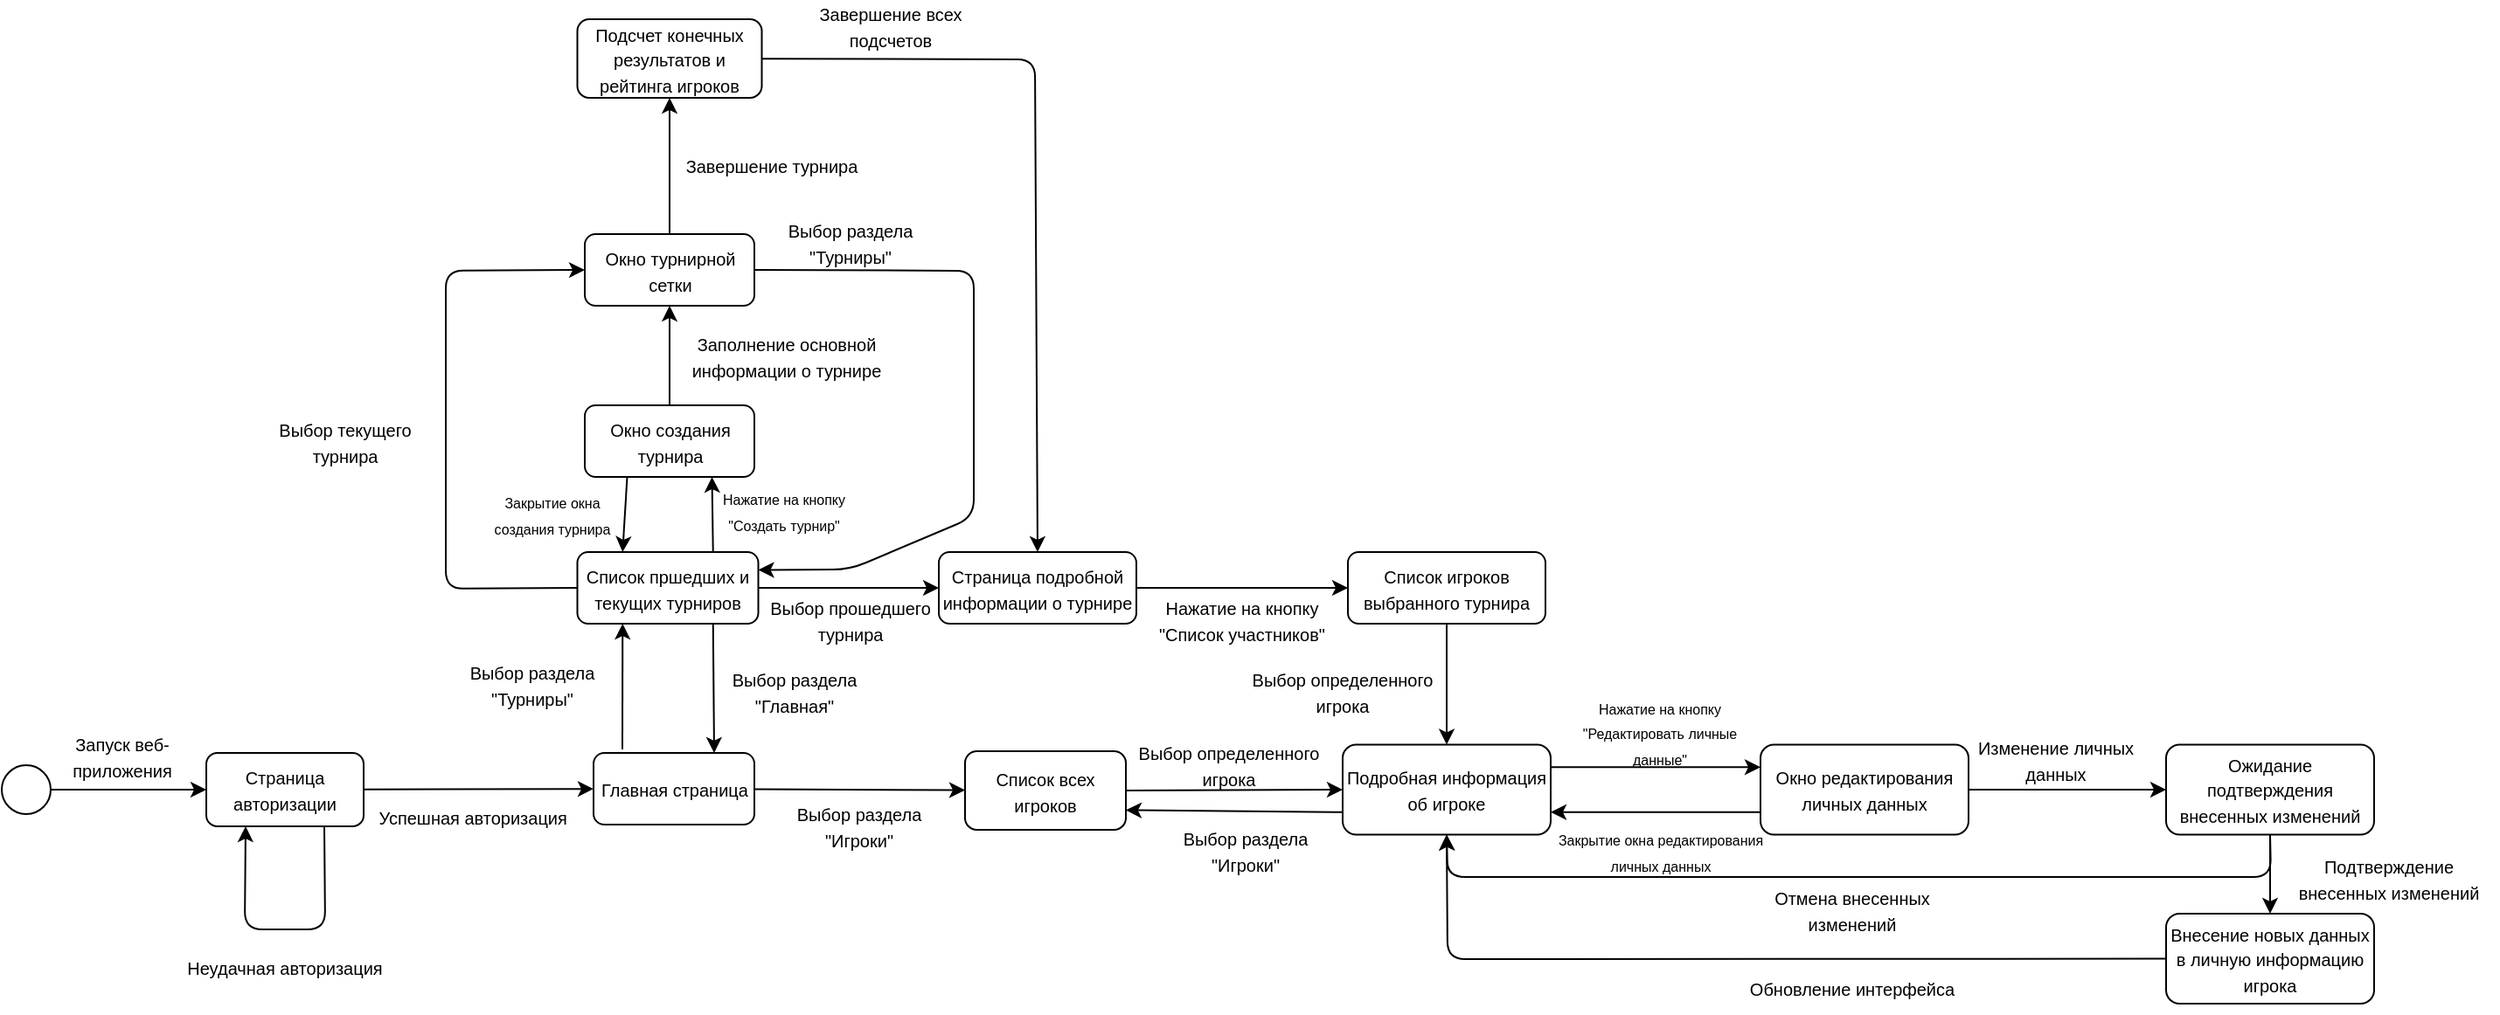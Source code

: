 <mxfile>
    <diagram id="8f4bl4VKRoembliUP5nm" name="Page-1">
        <mxGraphModel dx="753" dy="1024" grid="0" gridSize="10" guides="1" tooltips="1" connect="1" arrows="1" fold="1" page="1" pageScale="1" pageWidth="827" pageHeight="583" background="#ffffff" math="0" shadow="0">
            <root>
                <mxCell id="0"/>
                <mxCell id="1" parent="0"/>
                <mxCell id="2" value="" style="ellipse;whiteSpace=wrap;html=1;aspect=fixed;" parent="1" vertex="1">
                    <mxGeometry x="86" y="227" width="28" height="28" as="geometry"/>
                </mxCell>
                <mxCell id="3" value="" style="endArrow=classic;html=1;exitX=1;exitY=0.5;exitDx=0;exitDy=0;shadow=0;fontColor=#000000;labelBackgroundColor=#000000;strokeColor=#000000;entryX=0;entryY=0.5;entryDx=0;entryDy=0;" parent="1" source="2" target="4" edge="1">
                    <mxGeometry width="50" height="50" relative="1" as="geometry">
                        <mxPoint x="501" y="350" as="sourcePoint"/>
                        <mxPoint x="177" y="241" as="targetPoint"/>
                    </mxGeometry>
                </mxCell>
                <mxCell id="7" value="" style="edgeStyle=none;html=1;shadow=0;labelBackgroundColor=#000000;fontSize=10;fontColor=#000000;strokeColor=#000000;" parent="1" source="4" target="6" edge="1">
                    <mxGeometry relative="1" as="geometry"/>
                </mxCell>
                <mxCell id="4" value="&lt;font style=&quot;font-size: 10px&quot;&gt;Страница авторизации&lt;/font&gt;" style="rounded=1;whiteSpace=wrap;html=1;fontColor=#000000;fillColor=#FFFFFF;strokeColor=#000000;" parent="1" vertex="1">
                    <mxGeometry x="203" y="220" width="90" height="42" as="geometry"/>
                </mxCell>
                <mxCell id="5" value="&lt;font style=&quot;font-size: 10px&quot;&gt;Запуск веб-приложения&lt;/font&gt;" style="text;html=1;strokeColor=none;fillColor=none;align=center;verticalAlign=middle;whiteSpace=wrap;rounded=0;labelBackgroundColor=none;fontColor=#000000;" parent="1" vertex="1">
                    <mxGeometry x="107" y="207" width="96" height="30" as="geometry"/>
                </mxCell>
                <mxCell id="13" value="" style="edgeStyle=none;html=1;shadow=0;labelBackgroundColor=#000000;fontSize=11;fontColor=#000000;strokeColor=#000000;entryX=0.25;entryY=1;entryDx=0;entryDy=0;" parent="1" target="16" edge="1">
                    <mxGeometry relative="1" as="geometry">
                        <mxPoint x="468" y="149.5" as="targetPoint"/>
                        <mxPoint x="441" y="218" as="sourcePoint"/>
                    </mxGeometry>
                </mxCell>
                <mxCell id="47" style="edgeStyle=none;html=1;shadow=0;labelBackgroundColor=#000000;fontSize=11;fontColor=#000000;strokeColor=#000000;" parent="1" source="6" target="45" edge="1">
                    <mxGeometry relative="1" as="geometry"/>
                </mxCell>
                <mxCell id="6" value="&lt;font size=&quot;1&quot;&gt;Главная страница&lt;/font&gt;" style="whiteSpace=wrap;html=1;fillColor=#FFFFFF;strokeColor=#000000;fontColor=#000000;rounded=1;" parent="1" vertex="1">
                    <mxGeometry x="424.5" y="220" width="92" height="41" as="geometry"/>
                </mxCell>
                <mxCell id="8" value="&lt;font style=&quot;font-size: 10px&quot;&gt;Успешная авторизация&amp;nbsp;&lt;/font&gt;" style="text;html=1;strokeColor=none;fillColor=none;align=center;verticalAlign=middle;whiteSpace=wrap;rounded=0;labelBackgroundColor=none;fontColor=#000000;" parent="1" vertex="1">
                    <mxGeometry x="299.25" y="242" width="116" height="30" as="geometry"/>
                </mxCell>
                <mxCell id="14" value="&lt;font style=&quot;font-size: 10px&quot;&gt;Выбор раздела &quot;Турниры&quot;&lt;/font&gt;" style="text;html=1;strokeColor=none;fillColor=none;align=center;verticalAlign=middle;whiteSpace=wrap;rounded=0;labelBackgroundColor=none;fontColor=#000000;" parent="1" vertex="1">
                    <mxGeometry x="344" y="166" width="91" height="30" as="geometry"/>
                </mxCell>
                <mxCell id="19" style="edgeStyle=none;html=1;exitX=0;exitY=0.5;exitDx=0;exitDy=0;shadow=0;labelBackgroundColor=#000000;fontSize=11;fontColor=#000000;strokeColor=#000000;entryX=0;entryY=0.5;entryDx=0;entryDy=0;" parent="1" source="16" target="20" edge="1">
                    <mxGeometry relative="1" as="geometry">
                        <mxPoint x="347.338" y="125.286" as="targetPoint"/>
                    </mxGeometry>
                </mxCell>
                <mxCell id="24" style="edgeStyle=none;html=1;shadow=0;labelBackgroundColor=#000000;fontSize=11;fontColor=#000000;strokeColor=#000000;entryX=0.75;entryY=1;entryDx=0;entryDy=0;exitX=0.75;exitY=0;exitDx=0;exitDy=0;" parent="1" source="16" target="25" edge="1">
                    <mxGeometry relative="1" as="geometry">
                        <mxPoint x="468" y="67.863" as="targetPoint"/>
                    </mxGeometry>
                </mxCell>
                <mxCell id="33" style="edgeStyle=none;html=1;exitX=0;exitY=0.5;exitDx=0;exitDy=0;entryX=0;entryY=0.5;entryDx=0;entryDy=0;shadow=0;labelBackgroundColor=#000000;fontSize=11;fontColor=#000000;strokeColor=#000000;" parent="1" source="16" target="31" edge="1">
                    <mxGeometry relative="1" as="geometry">
                        <Array as="points">
                            <mxPoint x="340" y="126"/>
                            <mxPoint x="340" y="-56"/>
                        </Array>
                    </mxGeometry>
                </mxCell>
                <mxCell id="91" style="edgeStyle=none;html=1;exitX=0.75;exitY=1;exitDx=0;exitDy=0;entryX=0.75;entryY=0;entryDx=0;entryDy=0;strokeColor=#000000;" edge="1" parent="1" source="16" target="6">
                    <mxGeometry relative="1" as="geometry"/>
                </mxCell>
                <mxCell id="16" value="&lt;font size=&quot;1&quot;&gt;Список пршедших и текущих турниров&lt;/font&gt;" style="whiteSpace=wrap;html=1;fillColor=#FFFFFF;strokeColor=#000000;fontColor=#000000;rounded=1;" parent="1" vertex="1">
                    <mxGeometry x="415.25" y="105" width="103.5" height="41" as="geometry"/>
                </mxCell>
                <mxCell id="51" style="edgeStyle=none;html=1;shadow=0;labelBackgroundColor=#000000;fontSize=11;fontColor=#000000;strokeColor=#000000;" parent="1" source="20" target="49" edge="1">
                    <mxGeometry relative="1" as="geometry"/>
                </mxCell>
                <mxCell id="20" value="&lt;font size=&quot;1&quot;&gt;Страница подробной информации о турнире&lt;/font&gt;" style="whiteSpace=wrap;html=1;fillColor=#FFFFFF;strokeColor=#000000;fontColor=#000000;rounded=1;" parent="1" vertex="1">
                    <mxGeometry x="622" y="105" width="113" height="41" as="geometry"/>
                </mxCell>
                <mxCell id="22" value="&lt;span style=&quot;font-size: 10px&quot;&gt;Выбор прошедшего турнира&lt;/span&gt;" style="text;html=1;strokeColor=none;fillColor=none;align=center;verticalAlign=middle;whiteSpace=wrap;rounded=0;labelBackgroundColor=none;fontColor=#000000;" parent="1" vertex="1">
                    <mxGeometry x="521" y="129" width="101" height="30" as="geometry"/>
                </mxCell>
                <mxCell id="29" style="edgeStyle=none;html=1;exitX=0.5;exitY=0;exitDx=0;exitDy=0;shadow=0;labelBackgroundColor=#000000;fontSize=11;fontColor=#000000;strokeColor=#000000;entryX=0.5;entryY=1;entryDx=0;entryDy=0;" parent="1" source="25" target="31" edge="1">
                    <mxGeometry relative="1" as="geometry">
                        <mxPoint x="468" y="-44" as="targetPoint"/>
                    </mxGeometry>
                </mxCell>
                <mxCell id="94" style="edgeStyle=none;html=1;exitX=0.25;exitY=1;exitDx=0;exitDy=0;entryX=0.25;entryY=0;entryDx=0;entryDy=0;strokeColor=#000000;" edge="1" parent="1" source="25" target="16">
                    <mxGeometry relative="1" as="geometry"/>
                </mxCell>
                <mxCell id="25" value="&lt;font size=&quot;1&quot;&gt;Окно создания турнира&lt;/font&gt;" style="whiteSpace=wrap;html=1;fillColor=#FFFFFF;strokeColor=#000000;fontColor=#000000;rounded=1;" parent="1" vertex="1">
                    <mxGeometry x="419.5" y="21" width="97" height="41" as="geometry"/>
                </mxCell>
                <mxCell id="28" value="&lt;font style=&quot;font-size: 8px&quot;&gt;Нажатие на кнопку &quot;Создать турнир&quot;&lt;/font&gt;" style="text;html=1;strokeColor=none;fillColor=none;align=center;verticalAlign=middle;whiteSpace=wrap;rounded=0;labelBackgroundColor=none;fontColor=#000000;" parent="1" vertex="1">
                    <mxGeometry x="494" y="67" width="79" height="28.5" as="geometry"/>
                </mxCell>
                <mxCell id="30" value="&lt;span style=&quot;font-size: 10px&quot;&gt;Заполнение основной информации о турнире&lt;/span&gt;" style="text;html=1;strokeColor=none;fillColor=none;align=center;verticalAlign=middle;whiteSpace=wrap;rounded=0;labelBackgroundColor=none;fontColor=#000000;" parent="1" vertex="1">
                    <mxGeometry x="473" y="-22" width="124" height="30" as="geometry"/>
                </mxCell>
                <mxCell id="38" style="edgeStyle=none;html=1;exitX=0.5;exitY=0;exitDx=0;exitDy=0;shadow=0;labelBackgroundColor=#000000;fontSize=11;fontColor=#000000;strokeColor=#000000;entryX=0.5;entryY=1;entryDx=0;entryDy=0;" parent="1" source="31" target="39" edge="1">
                    <mxGeometry relative="1" as="geometry">
                        <mxPoint x="468.172" y="-152.786" as="targetPoint"/>
                    </mxGeometry>
                </mxCell>
                <mxCell id="99" style="edgeStyle=none;html=1;entryX=1;entryY=0.25;entryDx=0;entryDy=0;strokeColor=#000000;exitX=1;exitY=0.5;exitDx=0;exitDy=0;" edge="1" parent="1" source="31" target="16">
                    <mxGeometry relative="1" as="geometry">
                        <mxPoint x="544" y="-34" as="sourcePoint"/>
                        <Array as="points">
                            <mxPoint x="642" y="-56"/>
                            <mxPoint x="642" y="85"/>
                            <mxPoint x="571" y="115"/>
                        </Array>
                    </mxGeometry>
                </mxCell>
                <mxCell id="31" value="&lt;font size=&quot;1&quot;&gt;Окно турнирной сетки&lt;/font&gt;" style="whiteSpace=wrap;html=1;fillColor=#FFFFFF;strokeColor=#000000;fontColor=#000000;rounded=1;" parent="1" vertex="1">
                    <mxGeometry x="419.5" y="-77" width="97" height="41" as="geometry"/>
                </mxCell>
                <mxCell id="35" value="&lt;span style=&quot;font-size: 10px&quot;&gt;Выбор текущего турнира&lt;/span&gt;" style="text;html=1;strokeColor=none;fillColor=none;align=center;verticalAlign=middle;whiteSpace=wrap;rounded=0;labelBackgroundColor=none;fontColor=#000000;" parent="1" vertex="1">
                    <mxGeometry x="232" y="26.5" width="101" height="30" as="geometry"/>
                </mxCell>
                <mxCell id="42" style="edgeStyle=none;html=1;entryX=0.5;entryY=0;entryDx=0;entryDy=0;shadow=0;labelBackgroundColor=#000000;fontSize=11;fontColor=#000000;strokeColor=#000000;" parent="1" source="39" target="20" edge="1">
                    <mxGeometry relative="1" as="geometry">
                        <Array as="points">
                            <mxPoint x="677" y="-177"/>
                        </Array>
                    </mxGeometry>
                </mxCell>
                <mxCell id="39" value="&lt;font size=&quot;1&quot;&gt;Подсчет конечных результатов и рейтинга игроков&lt;/font&gt;" style="whiteSpace=wrap;html=1;fillColor=#FFFFFF;strokeColor=#000000;fontColor=#000000;rounded=1;" parent="1" vertex="1">
                    <mxGeometry x="415.25" y="-200" width="105.5" height="45" as="geometry"/>
                </mxCell>
                <mxCell id="41" value="&lt;span style=&quot;font-size: 10px&quot;&gt;Завершение турнира&lt;/span&gt;" style="text;html=1;strokeColor=none;fillColor=none;align=center;verticalAlign=middle;whiteSpace=wrap;rounded=0;labelBackgroundColor=none;fontColor=#000000;" parent="1" vertex="1">
                    <mxGeometry x="476" y="-131" width="101" height="30" as="geometry"/>
                </mxCell>
                <mxCell id="43" value="&lt;span style=&quot;font-size: 10px&quot;&gt;Завершение всех подсчетов&lt;/span&gt;" style="text;html=1;strokeColor=none;fillColor=none;align=center;verticalAlign=middle;whiteSpace=wrap;rounded=0;labelBackgroundColor=none;fontColor=#000000;" parent="1" vertex="1">
                    <mxGeometry x="544" y="-211" width="101" height="30" as="geometry"/>
                </mxCell>
                <mxCell id="54" style="edgeStyle=none;html=1;strokeColor=#000000;startArrow=none;entryX=0;entryY=0.5;entryDx=0;entryDy=0;exitX=1;exitY=0.5;exitDx=0;exitDy=0;" edge="1" parent="1" source="45" target="53">
                    <mxGeometry relative="1" as="geometry">
                        <mxPoint x="808" y="242" as="sourcePoint"/>
                    </mxGeometry>
                </mxCell>
                <mxCell id="45" value="&lt;font size=&quot;1&quot;&gt;Список всех игроков&lt;/font&gt;" style="whiteSpace=wrap;html=1;fillColor=#FFFFFF;strokeColor=#000000;fontColor=#000000;rounded=1;" parent="1" vertex="1">
                    <mxGeometry x="637" y="219" width="92" height="45" as="geometry"/>
                </mxCell>
                <mxCell id="48" value="&lt;font style=&quot;font-size: 10px&quot;&gt;Выбор раздела &quot;Игроки&quot;&lt;/font&gt;" style="text;html=1;strokeColor=none;fillColor=none;align=center;verticalAlign=middle;whiteSpace=wrap;rounded=0;labelBackgroundColor=none;fontColor=#000000;" parent="1" vertex="1">
                    <mxGeometry x="531" y="247" width="91" height="30" as="geometry"/>
                </mxCell>
                <mxCell id="77" style="edgeStyle=none;html=1;strokeColor=#000000;" edge="1" parent="1" source="49" target="53">
                    <mxGeometry relative="1" as="geometry"/>
                </mxCell>
                <mxCell id="49" value="&lt;font size=&quot;1&quot;&gt;Список игроков выбранного турнира&lt;/font&gt;" style="whiteSpace=wrap;html=1;fillColor=#FFFFFF;strokeColor=#000000;fontColor=#000000;rounded=1;" parent="1" vertex="1">
                    <mxGeometry x="856" y="105" width="113" height="41" as="geometry"/>
                </mxCell>
                <mxCell id="52" value="&lt;span style=&quot;font-size: 10px&quot;&gt;Нажатие на кнопку &quot;Список участников&quot;&lt;/span&gt;" style="text;html=1;strokeColor=none;fillColor=none;align=center;verticalAlign=middle;whiteSpace=wrap;rounded=0;labelBackgroundColor=none;fontColor=#000000;" parent="1" vertex="1">
                    <mxGeometry x="745" y="129" width="101" height="30" as="geometry"/>
                </mxCell>
                <mxCell id="58" style="edgeStyle=none;html=1;strokeColor=#000000;exitX=1;exitY=0.25;exitDx=0;exitDy=0;entryX=0;entryY=0.25;entryDx=0;entryDy=0;" edge="1" parent="1" source="53" target="57">
                    <mxGeometry relative="1" as="geometry"/>
                </mxCell>
                <mxCell id="53" value="&lt;font size=&quot;1&quot;&gt;Подробная информация об игроке&lt;/font&gt;" style="whiteSpace=wrap;html=1;fillColor=#FFFFFF;strokeColor=#000000;fontColor=#000000;rounded=1;" vertex="1" parent="1">
                    <mxGeometry x="853" y="215.25" width="119" height="51.5" as="geometry"/>
                </mxCell>
                <mxCell id="55" value="&lt;span style=&quot;font-size: 10px&quot;&gt;Выбор определенного игрока&lt;/span&gt;" style="text;html=1;strokeColor=none;fillColor=none;align=center;verticalAlign=middle;whiteSpace=wrap;rounded=0;labelBackgroundColor=none;fontColor=#000000;" vertex="1" parent="1">
                    <mxGeometry x="735" y="212" width="106" height="30" as="geometry"/>
                </mxCell>
                <mxCell id="68" style="edgeStyle=none;html=1;exitX=1;exitY=0.5;exitDx=0;exitDy=0;entryX=0;entryY=0.5;entryDx=0;entryDy=0;strokeColor=#000000;" edge="1" parent="1" source="57" target="61">
                    <mxGeometry relative="1" as="geometry"/>
                </mxCell>
                <mxCell id="57" value="&lt;font size=&quot;1&quot;&gt;Окно редактирования личных данных&lt;/font&gt;" style="whiteSpace=wrap;html=1;fillColor=#FFFFFF;strokeColor=#000000;fontColor=#000000;rounded=1;" vertex="1" parent="1">
                    <mxGeometry x="1092" y="215.25" width="119" height="51.5" as="geometry"/>
                </mxCell>
                <mxCell id="59" value="&lt;font style=&quot;font-size: 8px&quot;&gt;Нажатие на кнопку &quot;Редактировать личные данные&quot;&lt;/font&gt;" style="text;html=1;strokeColor=none;fillColor=none;align=center;verticalAlign=middle;whiteSpace=wrap;rounded=0;labelBackgroundColor=none;fontColor=#000000;" vertex="1" parent="1">
                    <mxGeometry x="987" y="188" width="95" height="39" as="geometry"/>
                </mxCell>
                <mxCell id="71" style="edgeStyle=none;html=1;exitX=0.5;exitY=1;exitDx=0;exitDy=0;entryX=0.5;entryY=0;entryDx=0;entryDy=0;strokeColor=#000000;" edge="1" parent="1" source="61" target="70">
                    <mxGeometry relative="1" as="geometry"/>
                </mxCell>
                <mxCell id="72" style="edgeStyle=none;html=1;entryX=0.5;entryY=1;entryDx=0;entryDy=0;strokeColor=#000000;exitX=0.5;exitY=1;exitDx=0;exitDy=0;" edge="1" parent="1" source="61" target="53">
                    <mxGeometry relative="1" as="geometry">
                        <mxPoint x="1329" y="267" as="sourcePoint"/>
                        <Array as="points">
                            <mxPoint x="1384" y="291"/>
                            <mxPoint x="913" y="291"/>
                        </Array>
                    </mxGeometry>
                </mxCell>
                <mxCell id="61" value="&lt;font size=&quot;1&quot;&gt;Ожидание подтверждения внесенных изменений&lt;/font&gt;" style="whiteSpace=wrap;html=1;fillColor=#FFFFFF;strokeColor=#000000;fontColor=#000000;rounded=1;" vertex="1" parent="1">
                    <mxGeometry x="1324" y="215.25" width="119" height="51.5" as="geometry"/>
                </mxCell>
                <mxCell id="64" value="&lt;span style=&quot;font-size: 10px&quot;&gt;Изменение личных данных&lt;/span&gt;" style="text;html=1;strokeColor=none;fillColor=none;align=center;verticalAlign=middle;whiteSpace=wrap;rounded=0;labelBackgroundColor=none;fontColor=#000000;" vertex="1" parent="1">
                    <mxGeometry x="1215" y="215.25" width="92" height="17" as="geometry"/>
                </mxCell>
                <mxCell id="83" style="edgeStyle=none;html=1;entryX=0.5;entryY=1;entryDx=0;entryDy=0;strokeColor=#000000;" edge="1" parent="1" source="70" target="53">
                    <mxGeometry relative="1" as="geometry">
                        <Array as="points">
                            <mxPoint x="913" y="338"/>
                        </Array>
                    </mxGeometry>
                </mxCell>
                <mxCell id="70" value="&lt;font size=&quot;1&quot;&gt;Внесение новых данных в личную информацию игрока&lt;/font&gt;" style="whiteSpace=wrap;html=1;fillColor=#FFFFFF;strokeColor=#000000;fontColor=#000000;rounded=1;" vertex="1" parent="1">
                    <mxGeometry x="1324" y="312" width="119" height="51.5" as="geometry"/>
                </mxCell>
                <mxCell id="73" value="&lt;span style=&quot;font-size: 10px&quot;&gt;Подтверждение внесенных изменений&lt;/span&gt;" style="text;html=1;strokeColor=none;fillColor=none;align=center;verticalAlign=middle;whiteSpace=wrap;rounded=0;labelBackgroundColor=none;fontColor=#000000;" vertex="1" parent="1">
                    <mxGeometry x="1389" y="277" width="125" height="29" as="geometry"/>
                </mxCell>
                <mxCell id="75" value="&lt;span style=&quot;font-size: 10px&quot;&gt;Отмена внесенных изменений&lt;/span&gt;" style="text;html=1;strokeColor=none;fillColor=none;align=center;verticalAlign=middle;whiteSpace=wrap;rounded=0;labelBackgroundColor=none;fontColor=#000000;" vertex="1" parent="1">
                    <mxGeometry x="1082" y="295" width="125" height="29" as="geometry"/>
                </mxCell>
                <mxCell id="78" value="&lt;span style=&quot;font-size: 10px&quot;&gt;Выбор определенного игрока&lt;/span&gt;" style="text;html=1;strokeColor=none;fillColor=none;align=center;verticalAlign=middle;whiteSpace=wrap;rounded=0;labelBackgroundColor=none;fontColor=#000000;" vertex="1" parent="1">
                    <mxGeometry x="800" y="170" width="106" height="30" as="geometry"/>
                </mxCell>
                <mxCell id="84" value="&lt;span style=&quot;font-size: 10px&quot;&gt;Обновление интерфейса&lt;/span&gt;" style="text;html=1;strokeColor=none;fillColor=none;align=center;verticalAlign=middle;whiteSpace=wrap;rounded=0;labelBackgroundColor=none;fontColor=#000000;" vertex="1" parent="1">
                    <mxGeometry x="1082" y="340" width="125" height="29" as="geometry"/>
                </mxCell>
                <mxCell id="87" style="edgeStyle=none;html=1;exitX=0.75;exitY=1;exitDx=0;exitDy=0;entryX=0.25;entryY=1;entryDx=0;entryDy=0;strokeColor=#000000;" edge="1" parent="1" source="4" target="4">
                    <mxGeometry relative="1" as="geometry">
                        <Array as="points">
                            <mxPoint x="271" y="321"/>
                            <mxPoint x="225" y="321"/>
                        </Array>
                    </mxGeometry>
                </mxCell>
                <mxCell id="88" value="&lt;font style=&quot;font-size: 10px&quot;&gt;Неудачная авторизация&lt;/font&gt;" style="text;html=1;strokeColor=none;fillColor=none;align=center;verticalAlign=middle;whiteSpace=wrap;rounded=0;labelBackgroundColor=none;fontColor=#000000;" vertex="1" parent="1">
                    <mxGeometry x="190" y="328" width="116" height="30" as="geometry"/>
                </mxCell>
                <mxCell id="92" value="&lt;font style=&quot;font-size: 10px&quot;&gt;Выбор раздела &quot;Главная&quot;&lt;/font&gt;" style="text;html=1;strokeColor=none;fillColor=none;align=center;verticalAlign=middle;whiteSpace=wrap;rounded=0;labelBackgroundColor=none;fontColor=#000000;" vertex="1" parent="1">
                    <mxGeometry x="494" y="170" width="91" height="30" as="geometry"/>
                </mxCell>
                <mxCell id="97" value="&lt;font style=&quot;font-size: 8px&quot;&gt;Закрытие окна создания турнира&lt;/font&gt;" style="text;html=1;strokeColor=none;fillColor=none;align=center;verticalAlign=middle;whiteSpace=wrap;rounded=0;labelBackgroundColor=none;fontColor=#000000;" vertex="1" parent="1">
                    <mxGeometry x="358" y="62" width="86" height="41" as="geometry"/>
                </mxCell>
                <mxCell id="103" value="&lt;font style=&quot;font-size: 10px&quot;&gt;Выбор раздела &quot;Турниры&quot;&lt;/font&gt;" style="text;html=1;strokeColor=none;fillColor=none;align=center;verticalAlign=middle;whiteSpace=wrap;rounded=0;labelBackgroundColor=none;fontColor=#000000;" vertex="1" parent="1">
                    <mxGeometry x="526" y="-87" width="91" height="30" as="geometry"/>
                </mxCell>
                <mxCell id="105" style="edgeStyle=none;html=1;strokeColor=#000000;exitX=0;exitY=0.75;exitDx=0;exitDy=0;entryX=1;entryY=0.75;entryDx=0;entryDy=0;" edge="1" parent="1" source="57" target="53">
                    <mxGeometry relative="1" as="geometry">
                        <mxPoint x="988.0" y="266.035" as="sourcePoint"/>
                        <mxPoint x="1108.0" y="266.035" as="targetPoint"/>
                    </mxGeometry>
                </mxCell>
                <mxCell id="107" value="&lt;font style=&quot;font-size: 8px ; line-height: 0&quot;&gt;Закрытие окна редактирования личных данных&lt;/font&gt;" style="text;html=1;strokeColor=none;fillColor=none;align=center;verticalAlign=middle;whiteSpace=wrap;rounded=0;labelBackgroundColor=none;fontColor=#000000;" vertex="1" parent="1">
                    <mxGeometry x="961.5" y="256" width="146" height="39" as="geometry"/>
                </mxCell>
                <mxCell id="109" value="&lt;font style=&quot;font-size: 10px&quot;&gt;Выбор раздела &quot;Игроки&quot;&lt;/font&gt;" style="text;html=1;strokeColor=none;fillColor=none;align=center;verticalAlign=middle;whiteSpace=wrap;rounded=0;labelBackgroundColor=none;fontColor=#000000;" vertex="1" parent="1">
                    <mxGeometry x="752" y="260.5" width="91" height="30" as="geometry"/>
                </mxCell>
                <mxCell id="110" style="edgeStyle=none;html=1;strokeColor=#000000;startArrow=none;entryX=1;entryY=0.75;entryDx=0;entryDy=0;exitX=0;exitY=0.75;exitDx=0;exitDy=0;" edge="1" parent="1" source="53" target="45">
                    <mxGeometry relative="1" as="geometry">
                        <mxPoint x="729" y="277.5" as="sourcePoint"/>
                        <mxPoint x="853.0" y="277" as="targetPoint"/>
                    </mxGeometry>
                </mxCell>
            </root>
        </mxGraphModel>
    </diagram>
</mxfile>